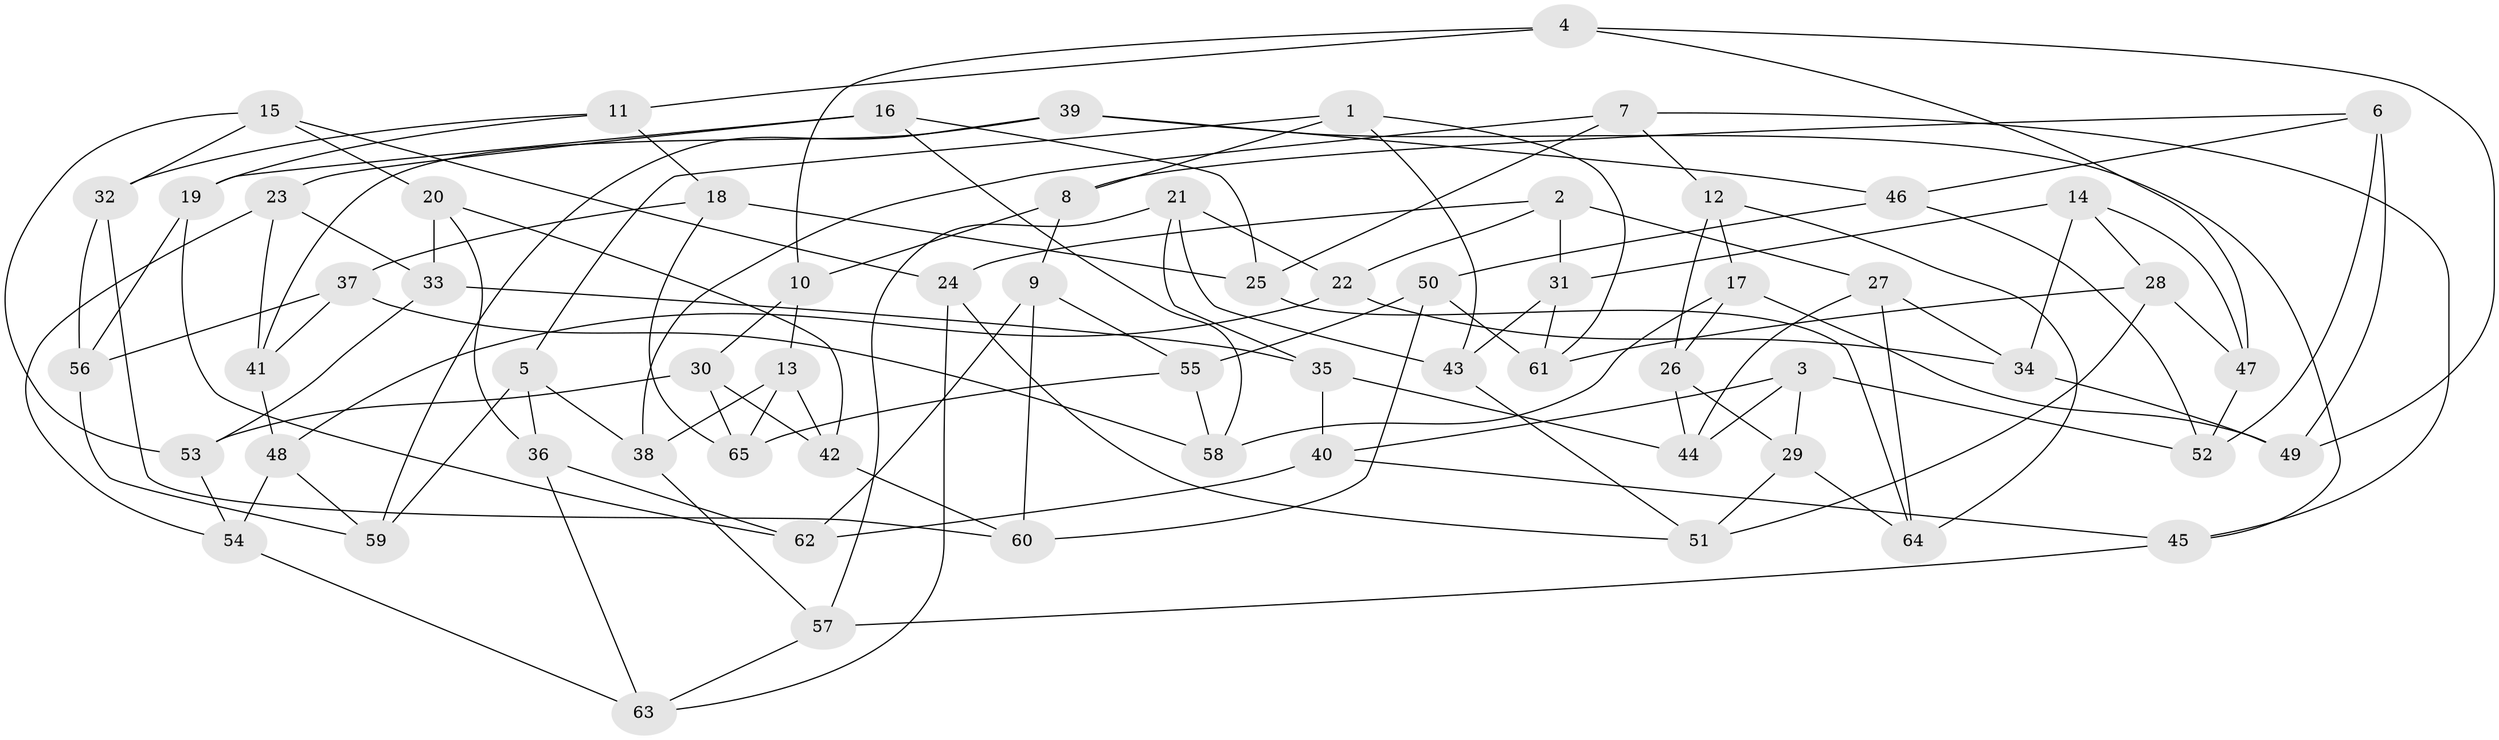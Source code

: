 // coarse degree distribution, {4: 0.5111111111111111, 6: 0.4, 5: 0.044444444444444446, 3: 0.044444444444444446}
// Generated by graph-tools (version 1.1) at 2025/52/02/27/25 19:52:34]
// undirected, 65 vertices, 130 edges
graph export_dot {
graph [start="1"]
  node [color=gray90,style=filled];
  1;
  2;
  3;
  4;
  5;
  6;
  7;
  8;
  9;
  10;
  11;
  12;
  13;
  14;
  15;
  16;
  17;
  18;
  19;
  20;
  21;
  22;
  23;
  24;
  25;
  26;
  27;
  28;
  29;
  30;
  31;
  32;
  33;
  34;
  35;
  36;
  37;
  38;
  39;
  40;
  41;
  42;
  43;
  44;
  45;
  46;
  47;
  48;
  49;
  50;
  51;
  52;
  53;
  54;
  55;
  56;
  57;
  58;
  59;
  60;
  61;
  62;
  63;
  64;
  65;
  1 -- 43;
  1 -- 5;
  1 -- 61;
  1 -- 8;
  2 -- 22;
  2 -- 31;
  2 -- 24;
  2 -- 27;
  3 -- 40;
  3 -- 52;
  3 -- 44;
  3 -- 29;
  4 -- 11;
  4 -- 47;
  4 -- 10;
  4 -- 49;
  5 -- 38;
  5 -- 36;
  5 -- 59;
  6 -- 52;
  6 -- 8;
  6 -- 49;
  6 -- 46;
  7 -- 45;
  7 -- 38;
  7 -- 25;
  7 -- 12;
  8 -- 10;
  8 -- 9;
  9 -- 60;
  9 -- 62;
  9 -- 55;
  10 -- 13;
  10 -- 30;
  11 -- 32;
  11 -- 18;
  11 -- 19;
  12 -- 64;
  12 -- 26;
  12 -- 17;
  13 -- 42;
  13 -- 38;
  13 -- 65;
  14 -- 47;
  14 -- 34;
  14 -- 28;
  14 -- 31;
  15 -- 53;
  15 -- 32;
  15 -- 20;
  15 -- 24;
  16 -- 25;
  16 -- 23;
  16 -- 58;
  16 -- 19;
  17 -- 26;
  17 -- 49;
  17 -- 58;
  18 -- 25;
  18 -- 37;
  18 -- 65;
  19 -- 56;
  19 -- 62;
  20 -- 33;
  20 -- 36;
  20 -- 42;
  21 -- 35;
  21 -- 57;
  21 -- 43;
  21 -- 22;
  22 -- 34;
  22 -- 48;
  23 -- 33;
  23 -- 54;
  23 -- 41;
  24 -- 51;
  24 -- 63;
  25 -- 64;
  26 -- 44;
  26 -- 29;
  27 -- 34;
  27 -- 64;
  27 -- 44;
  28 -- 47;
  28 -- 61;
  28 -- 51;
  29 -- 64;
  29 -- 51;
  30 -- 42;
  30 -- 65;
  30 -- 53;
  31 -- 43;
  31 -- 61;
  32 -- 56;
  32 -- 60;
  33 -- 35;
  33 -- 53;
  34 -- 49;
  35 -- 40;
  35 -- 44;
  36 -- 62;
  36 -- 63;
  37 -- 41;
  37 -- 58;
  37 -- 56;
  38 -- 57;
  39 -- 59;
  39 -- 45;
  39 -- 46;
  39 -- 41;
  40 -- 62;
  40 -- 45;
  41 -- 48;
  42 -- 60;
  43 -- 51;
  45 -- 57;
  46 -- 50;
  46 -- 52;
  47 -- 52;
  48 -- 59;
  48 -- 54;
  50 -- 60;
  50 -- 55;
  50 -- 61;
  53 -- 54;
  54 -- 63;
  55 -- 65;
  55 -- 58;
  56 -- 59;
  57 -- 63;
}
